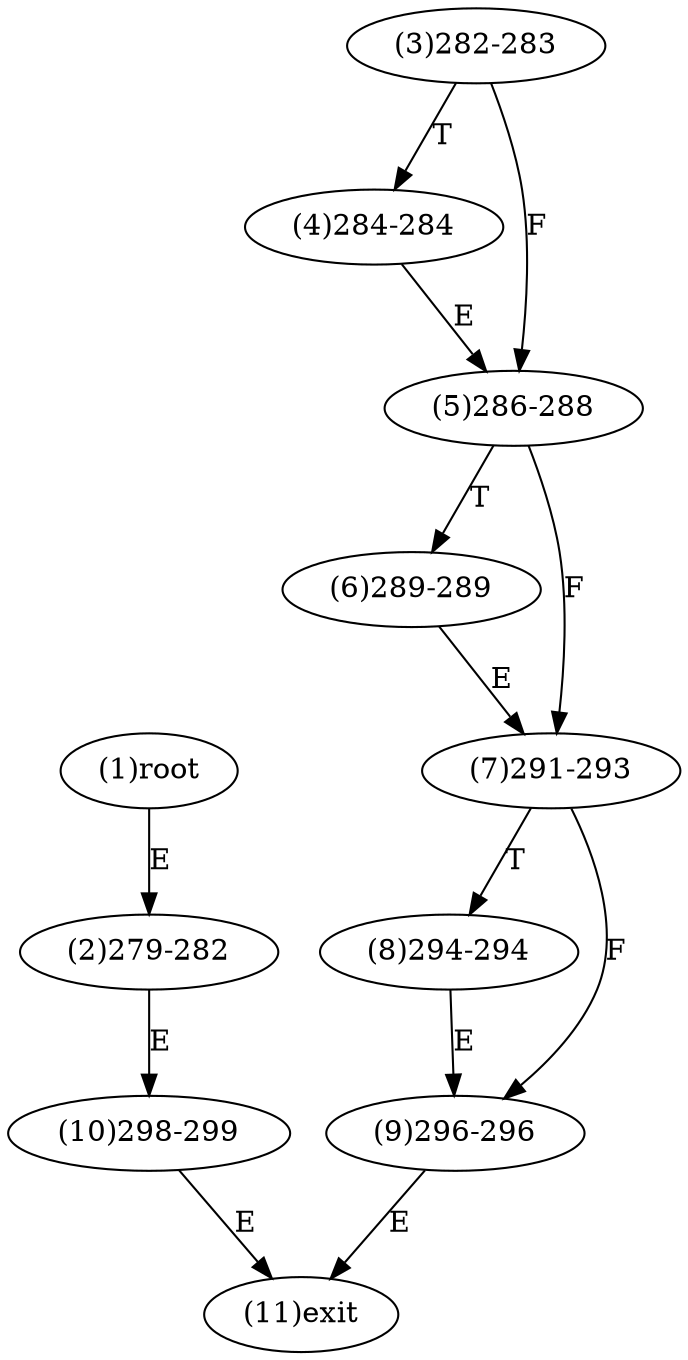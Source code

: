 digraph "" { 
1[ label="(1)root"];
2[ label="(2)279-282"];
3[ label="(3)282-283"];
4[ label="(4)284-284"];
5[ label="(5)286-288"];
6[ label="(6)289-289"];
7[ label="(7)291-293"];
8[ label="(8)294-294"];
9[ label="(9)296-296"];
10[ label="(10)298-299"];
11[ label="(11)exit"];
1->2[ label="E"];
2->10[ label="E"];
3->5[ label="F"];
3->4[ label="T"];
4->5[ label="E"];
5->7[ label="F"];
5->6[ label="T"];
6->7[ label="E"];
7->9[ label="F"];
7->8[ label="T"];
8->9[ label="E"];
9->11[ label="E"];
10->11[ label="E"];
}